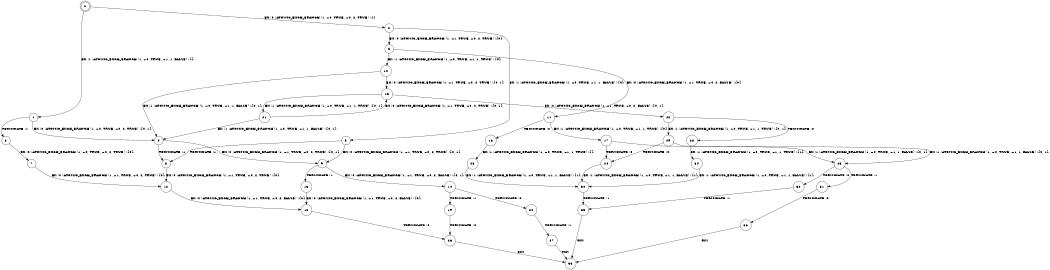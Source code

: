 digraph BCG {
size = "7, 10.5";
center = TRUE;
node [shape = circle];
0 [peripheries = 2];
0 -> 1 [label = "EX !1 !ATOMIC_EXCH_BRANCH (1, +0, TRUE, +1, 1, FALSE) !{}"];
0 -> 2 [label = "EX !0 !ATOMIC_EXCH_BRANCH (1, +0, TRUE, +0, 2, TRUE) !{}"];
1 -> 3 [label = "TERMINATE !1"];
1 -> 4 [label = "EX !0 !ATOMIC_EXCH_BRANCH (1, +0, TRUE, +0, 2, TRUE) !{0, 1}"];
2 -> 5 [label = "EX !1 !ATOMIC_EXCH_BRANCH (1, +0, TRUE, +1, 1, FALSE) !{0}"];
2 -> 6 [label = "EX !0 !ATOMIC_EXCH_BRANCH (1, +1, TRUE, +0, 2, TRUE) !{0}"];
3 -> 7 [label = "EX !0 !ATOMIC_EXCH_BRANCH (1, +0, TRUE, +0, 2, TRUE) !{0}"];
4 -> 8 [label = "TERMINATE !1"];
4 -> 9 [label = "EX !0 !ATOMIC_EXCH_BRANCH (1, +1, TRUE, +0, 2, TRUE) !{0, 1}"];
5 -> 8 [label = "TERMINATE !1"];
5 -> 9 [label = "EX !0 !ATOMIC_EXCH_BRANCH (1, +1, TRUE, +0, 2, TRUE) !{0, 1}"];
6 -> 10 [label = "EX !1 !ATOMIC_EXCH_BRANCH (1, +0, TRUE, +1, 1, TRUE) !{0}"];
6 -> 11 [label = "EX !0 !ATOMIC_EXCH_BRANCH (1, +1, TRUE, +0, 2, FALSE) !{0}"];
7 -> 12 [label = "EX !0 !ATOMIC_EXCH_BRANCH (1, +1, TRUE, +0, 2, TRUE) !{0}"];
8 -> 12 [label = "EX !0 !ATOMIC_EXCH_BRANCH (1, +1, TRUE, +0, 2, TRUE) !{0}"];
9 -> 13 [label = "TERMINATE !1"];
9 -> 14 [label = "EX !0 !ATOMIC_EXCH_BRANCH (1, +1, TRUE, +0, 2, FALSE) !{0, 1}"];
10 -> 4 [label = "EX !1 !ATOMIC_EXCH_BRANCH (1, +0, TRUE, +1, 1, FALSE) !{0, 1}"];
10 -> 15 [label = "EX !0 !ATOMIC_EXCH_BRANCH (1, +1, TRUE, +0, 2, TRUE) !{0, 1}"];
11 -> 16 [label = "TERMINATE !0"];
11 -> 17 [label = "EX !1 !ATOMIC_EXCH_BRANCH (1, +0, TRUE, +1, 1, TRUE) !{0}"];
12 -> 18 [label = "EX !0 !ATOMIC_EXCH_BRANCH (1, +1, TRUE, +0, 2, FALSE) !{0}"];
13 -> 18 [label = "EX !0 !ATOMIC_EXCH_BRANCH (1, +1, TRUE, +0, 2, FALSE) !{0}"];
14 -> 19 [label = "TERMINATE !1"];
14 -> 20 [label = "TERMINATE !0"];
15 -> 21 [label = "EX !1 !ATOMIC_EXCH_BRANCH (1, +0, TRUE, +1, 1, TRUE) !{0, 1}"];
15 -> 22 [label = "EX !0 !ATOMIC_EXCH_BRANCH (1, +1, TRUE, +0, 2, FALSE) !{0, 1}"];
16 -> 23 [label = "EX !1 !ATOMIC_EXCH_BRANCH (1, +0, TRUE, +1, 1, TRUE) !{}"];
17 -> 24 [label = "TERMINATE !0"];
17 -> 25 [label = "EX !1 !ATOMIC_EXCH_BRANCH (1, +0, TRUE, +1, 1, FALSE) !{0, 1}"];
18 -> 26 [label = "TERMINATE !0"];
19 -> 26 [label = "TERMINATE !0"];
20 -> 27 [label = "TERMINATE !1"];
21 -> 4 [label = "EX !1 !ATOMIC_EXCH_BRANCH (1, +0, TRUE, +1, 1, FALSE) !{0, 1}"];
21 -> 15 [label = "EX !0 !ATOMIC_EXCH_BRANCH (1, +1, TRUE, +0, 2, TRUE) !{0, 1}"];
22 -> 28 [label = "TERMINATE !0"];
22 -> 29 [label = "EX !1 !ATOMIC_EXCH_BRANCH (1, +0, TRUE, +1, 1, TRUE) !{0, 1}"];
23 -> 30 [label = "EX !1 !ATOMIC_EXCH_BRANCH (1, +0, TRUE, +1, 1, FALSE) !{1}"];
24 -> 30 [label = "EX !1 !ATOMIC_EXCH_BRANCH (1, +0, TRUE, +1, 1, FALSE) !{1}"];
25 -> 31 [label = "TERMINATE !1"];
25 -> 32 [label = "TERMINATE !0"];
26 -> 33 [label = "exit"];
27 -> 33 [label = "exit"];
28 -> 34 [label = "EX !1 !ATOMIC_EXCH_BRANCH (1, +0, TRUE, +1, 1, TRUE) !{1}"];
29 -> 24 [label = "TERMINATE !0"];
29 -> 25 [label = "EX !1 !ATOMIC_EXCH_BRANCH (1, +0, TRUE, +1, 1, FALSE) !{0, 1}"];
30 -> 35 [label = "TERMINATE !1"];
31 -> 36 [label = "TERMINATE !0"];
32 -> 35 [label = "TERMINATE !1"];
34 -> 30 [label = "EX !1 !ATOMIC_EXCH_BRANCH (1, +0, TRUE, +1, 1, FALSE) !{1}"];
35 -> 33 [label = "exit"];
36 -> 33 [label = "exit"];
}
